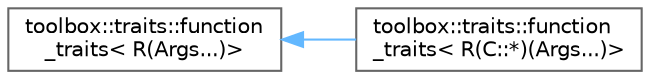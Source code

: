 digraph "Graphical Class Hierarchy"
{
 // LATEX_PDF_SIZE
  bgcolor="transparent";
  edge [fontname=Helvetica,fontsize=10,labelfontname=Helvetica,labelfontsize=10];
  node [fontname=Helvetica,fontsize=10,shape=box,height=0.2,width=0.4];
  rankdir="LR";
  Node0 [id="Node000000",label="toolbox::traits::function\l_traits\< R(Args...)\>",height=0.2,width=0.4,color="grey40", fillcolor="white", style="filled",URL="$structtoolbox_1_1traits_1_1function__traits_3_01_r_07_args_8_8_8_08_4.html",tooltip="普通函数的函数特征/Function traits for regular functions"];
  Node0 -> Node1 [id="edge28_Node000000_Node000001",dir="back",color="steelblue1",style="solid",tooltip=" "];
  Node1 [id="Node000001",label="toolbox::traits::function\l_traits\< R(C::*)(Args...)\>",height=0.2,width=0.4,color="grey40", fillcolor="white", style="filled",URL="$structtoolbox_1_1traits_1_1function__traits_3_01_r_07_c_1_1_5_08_07_args_8_8_8_08_4.html",tooltip="成员函数的函数特征/Function traits for member functions"];
}

